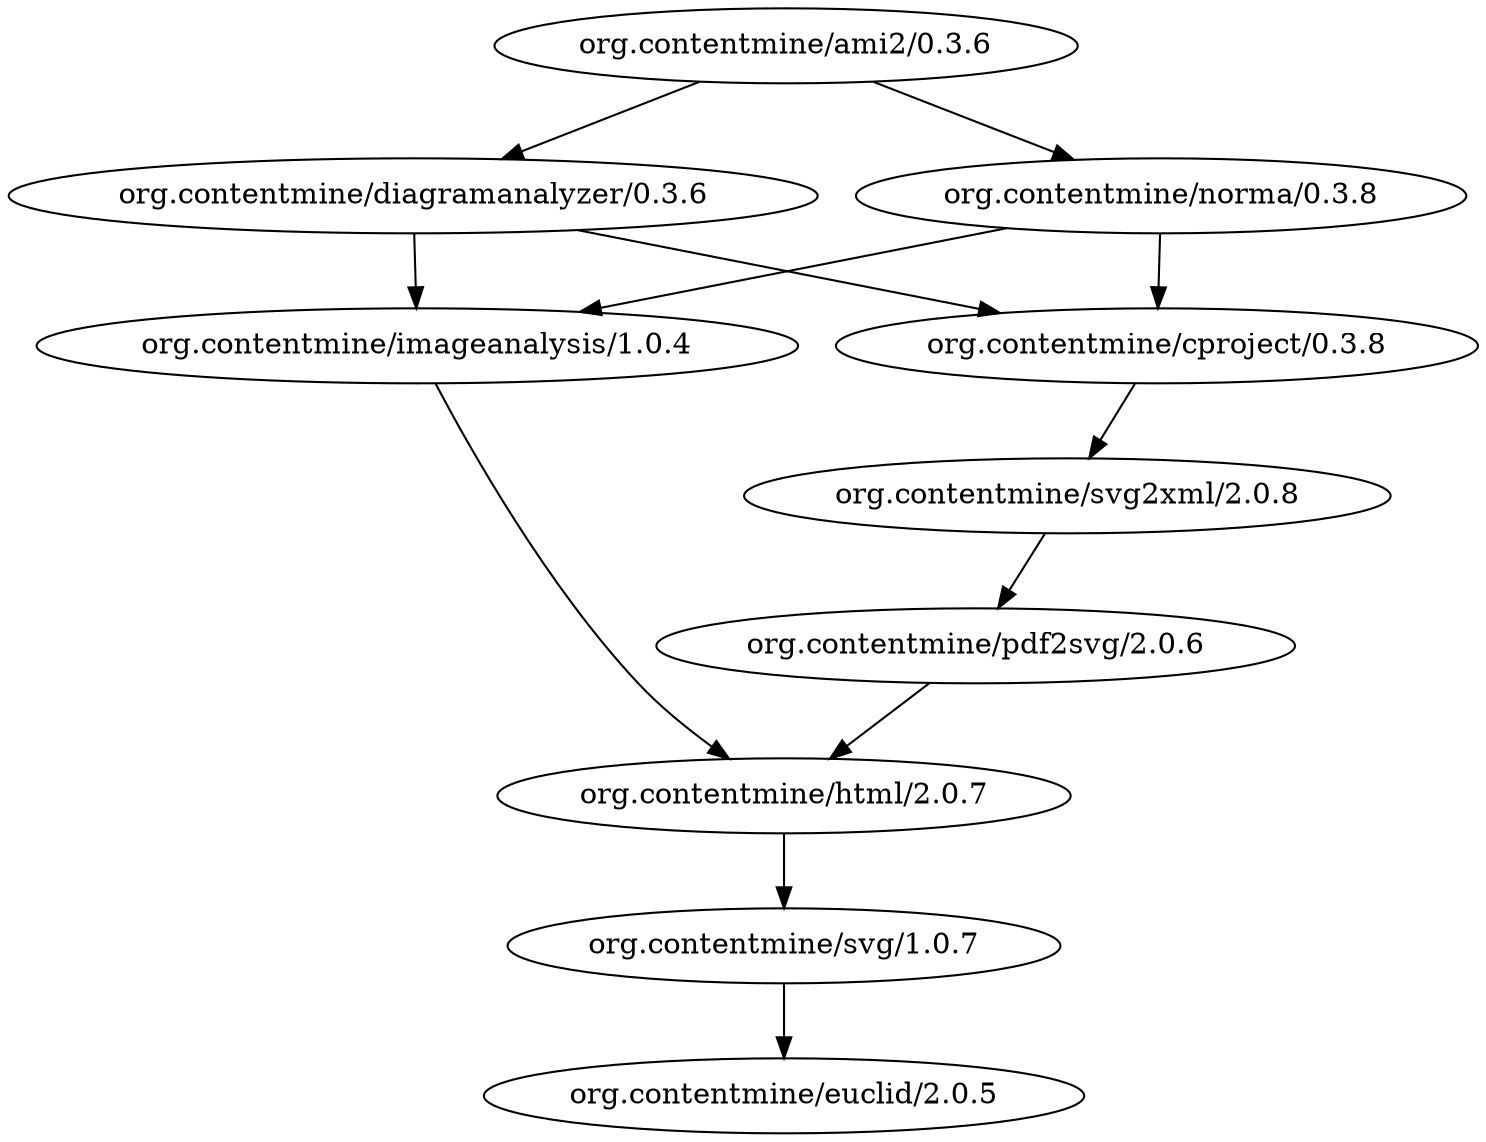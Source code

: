 digraph cmpom {
"org.contentmine/svg/1.0.7" -> "org.contentmine/euclid/2.0.5"
"org.contentmine/html/2.0.7" -> "org.contentmine/svg/1.0.7"
"org.contentmine/imageanalysis/1.0.4" -> "org.contentmine/html/2.0.7"
"org.contentmine/diagramanalyzer/0.3.6" -> "org.contentmine/imageanalysis/1.0.4"
"org.contentmine/diagramanalyzer/0.3.6" -> "org.contentmine/cproject/0.3.8"
"org.contentmine/pdf2svg/2.0.6" -> "org.contentmine/html/2.0.7"
"org.contentmine/svg2xml/2.0.8" -> "org.contentmine/pdf2svg/2.0.6"
"org.contentmine/cproject/0.3.8" -> "org.contentmine/svg2xml/2.0.8"
"org.contentmine/norma/0.3.8" -> "org.contentmine/cproject/0.3.8"
"org.contentmine/norma/0.3.8" -> "org.contentmine/imageanalysis/1.0.4"
"org.contentmine/ami2/0.3.6" -> "org.contentmine/norma/0.3.8"
"org.contentmine/ami2/0.3.6" -> "org.contentmine/diagramanalyzer/0.3.6"
}
